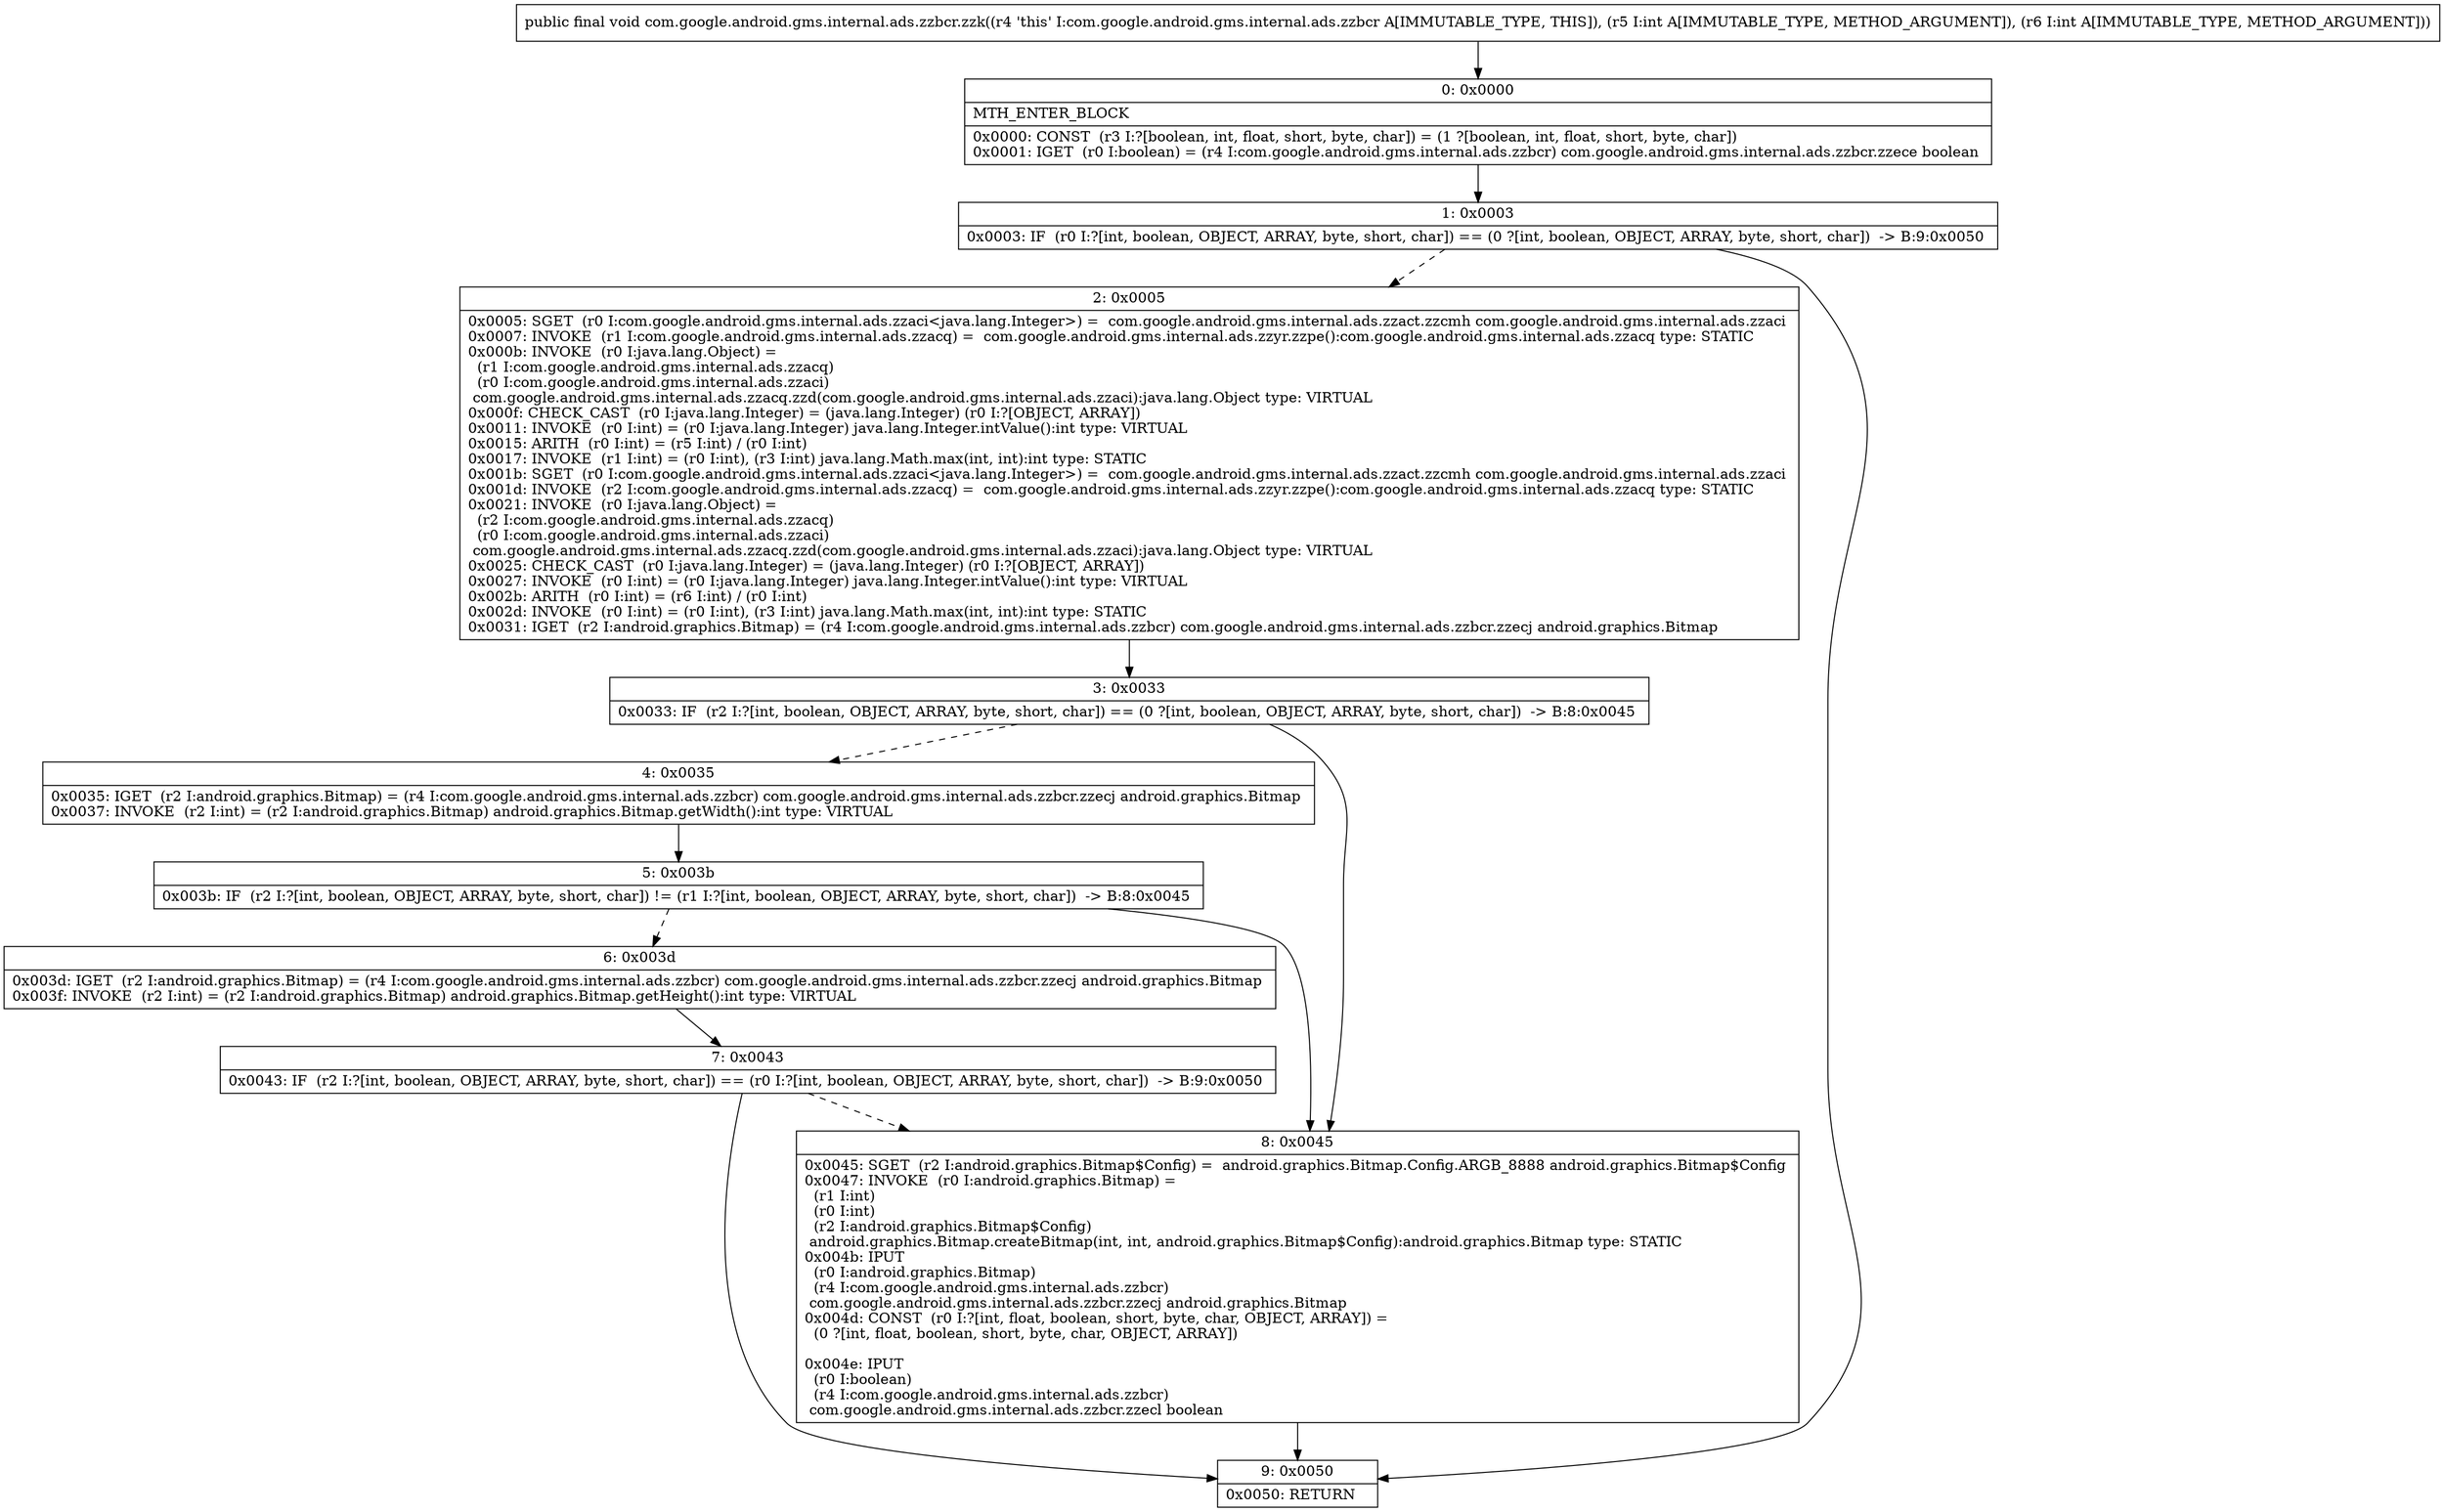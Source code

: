 digraph "CFG forcom.google.android.gms.internal.ads.zzbcr.zzk(II)V" {
Node_0 [shape=record,label="{0\:\ 0x0000|MTH_ENTER_BLOCK\l|0x0000: CONST  (r3 I:?[boolean, int, float, short, byte, char]) = (1 ?[boolean, int, float, short, byte, char]) \l0x0001: IGET  (r0 I:boolean) = (r4 I:com.google.android.gms.internal.ads.zzbcr) com.google.android.gms.internal.ads.zzbcr.zzece boolean \l}"];
Node_1 [shape=record,label="{1\:\ 0x0003|0x0003: IF  (r0 I:?[int, boolean, OBJECT, ARRAY, byte, short, char]) == (0 ?[int, boolean, OBJECT, ARRAY, byte, short, char])  \-\> B:9:0x0050 \l}"];
Node_2 [shape=record,label="{2\:\ 0x0005|0x0005: SGET  (r0 I:com.google.android.gms.internal.ads.zzaci\<java.lang.Integer\>) =  com.google.android.gms.internal.ads.zzact.zzcmh com.google.android.gms.internal.ads.zzaci \l0x0007: INVOKE  (r1 I:com.google.android.gms.internal.ads.zzacq) =  com.google.android.gms.internal.ads.zzyr.zzpe():com.google.android.gms.internal.ads.zzacq type: STATIC \l0x000b: INVOKE  (r0 I:java.lang.Object) = \l  (r1 I:com.google.android.gms.internal.ads.zzacq)\l  (r0 I:com.google.android.gms.internal.ads.zzaci)\l com.google.android.gms.internal.ads.zzacq.zzd(com.google.android.gms.internal.ads.zzaci):java.lang.Object type: VIRTUAL \l0x000f: CHECK_CAST  (r0 I:java.lang.Integer) = (java.lang.Integer) (r0 I:?[OBJECT, ARRAY]) \l0x0011: INVOKE  (r0 I:int) = (r0 I:java.lang.Integer) java.lang.Integer.intValue():int type: VIRTUAL \l0x0015: ARITH  (r0 I:int) = (r5 I:int) \/ (r0 I:int) \l0x0017: INVOKE  (r1 I:int) = (r0 I:int), (r3 I:int) java.lang.Math.max(int, int):int type: STATIC \l0x001b: SGET  (r0 I:com.google.android.gms.internal.ads.zzaci\<java.lang.Integer\>) =  com.google.android.gms.internal.ads.zzact.zzcmh com.google.android.gms.internal.ads.zzaci \l0x001d: INVOKE  (r2 I:com.google.android.gms.internal.ads.zzacq) =  com.google.android.gms.internal.ads.zzyr.zzpe():com.google.android.gms.internal.ads.zzacq type: STATIC \l0x0021: INVOKE  (r0 I:java.lang.Object) = \l  (r2 I:com.google.android.gms.internal.ads.zzacq)\l  (r0 I:com.google.android.gms.internal.ads.zzaci)\l com.google.android.gms.internal.ads.zzacq.zzd(com.google.android.gms.internal.ads.zzaci):java.lang.Object type: VIRTUAL \l0x0025: CHECK_CAST  (r0 I:java.lang.Integer) = (java.lang.Integer) (r0 I:?[OBJECT, ARRAY]) \l0x0027: INVOKE  (r0 I:int) = (r0 I:java.lang.Integer) java.lang.Integer.intValue():int type: VIRTUAL \l0x002b: ARITH  (r0 I:int) = (r6 I:int) \/ (r0 I:int) \l0x002d: INVOKE  (r0 I:int) = (r0 I:int), (r3 I:int) java.lang.Math.max(int, int):int type: STATIC \l0x0031: IGET  (r2 I:android.graphics.Bitmap) = (r4 I:com.google.android.gms.internal.ads.zzbcr) com.google.android.gms.internal.ads.zzbcr.zzecj android.graphics.Bitmap \l}"];
Node_3 [shape=record,label="{3\:\ 0x0033|0x0033: IF  (r2 I:?[int, boolean, OBJECT, ARRAY, byte, short, char]) == (0 ?[int, boolean, OBJECT, ARRAY, byte, short, char])  \-\> B:8:0x0045 \l}"];
Node_4 [shape=record,label="{4\:\ 0x0035|0x0035: IGET  (r2 I:android.graphics.Bitmap) = (r4 I:com.google.android.gms.internal.ads.zzbcr) com.google.android.gms.internal.ads.zzbcr.zzecj android.graphics.Bitmap \l0x0037: INVOKE  (r2 I:int) = (r2 I:android.graphics.Bitmap) android.graphics.Bitmap.getWidth():int type: VIRTUAL \l}"];
Node_5 [shape=record,label="{5\:\ 0x003b|0x003b: IF  (r2 I:?[int, boolean, OBJECT, ARRAY, byte, short, char]) != (r1 I:?[int, boolean, OBJECT, ARRAY, byte, short, char])  \-\> B:8:0x0045 \l}"];
Node_6 [shape=record,label="{6\:\ 0x003d|0x003d: IGET  (r2 I:android.graphics.Bitmap) = (r4 I:com.google.android.gms.internal.ads.zzbcr) com.google.android.gms.internal.ads.zzbcr.zzecj android.graphics.Bitmap \l0x003f: INVOKE  (r2 I:int) = (r2 I:android.graphics.Bitmap) android.graphics.Bitmap.getHeight():int type: VIRTUAL \l}"];
Node_7 [shape=record,label="{7\:\ 0x0043|0x0043: IF  (r2 I:?[int, boolean, OBJECT, ARRAY, byte, short, char]) == (r0 I:?[int, boolean, OBJECT, ARRAY, byte, short, char])  \-\> B:9:0x0050 \l}"];
Node_8 [shape=record,label="{8\:\ 0x0045|0x0045: SGET  (r2 I:android.graphics.Bitmap$Config) =  android.graphics.Bitmap.Config.ARGB_8888 android.graphics.Bitmap$Config \l0x0047: INVOKE  (r0 I:android.graphics.Bitmap) = \l  (r1 I:int)\l  (r0 I:int)\l  (r2 I:android.graphics.Bitmap$Config)\l android.graphics.Bitmap.createBitmap(int, int, android.graphics.Bitmap$Config):android.graphics.Bitmap type: STATIC \l0x004b: IPUT  \l  (r0 I:android.graphics.Bitmap)\l  (r4 I:com.google.android.gms.internal.ads.zzbcr)\l com.google.android.gms.internal.ads.zzbcr.zzecj android.graphics.Bitmap \l0x004d: CONST  (r0 I:?[int, float, boolean, short, byte, char, OBJECT, ARRAY]) = \l  (0 ?[int, float, boolean, short, byte, char, OBJECT, ARRAY])\l \l0x004e: IPUT  \l  (r0 I:boolean)\l  (r4 I:com.google.android.gms.internal.ads.zzbcr)\l com.google.android.gms.internal.ads.zzbcr.zzecl boolean \l}"];
Node_9 [shape=record,label="{9\:\ 0x0050|0x0050: RETURN   \l}"];
MethodNode[shape=record,label="{public final void com.google.android.gms.internal.ads.zzbcr.zzk((r4 'this' I:com.google.android.gms.internal.ads.zzbcr A[IMMUTABLE_TYPE, THIS]), (r5 I:int A[IMMUTABLE_TYPE, METHOD_ARGUMENT]), (r6 I:int A[IMMUTABLE_TYPE, METHOD_ARGUMENT])) }"];
MethodNode -> Node_0;
Node_0 -> Node_1;
Node_1 -> Node_2[style=dashed];
Node_1 -> Node_9;
Node_2 -> Node_3;
Node_3 -> Node_4[style=dashed];
Node_3 -> Node_8;
Node_4 -> Node_5;
Node_5 -> Node_6[style=dashed];
Node_5 -> Node_8;
Node_6 -> Node_7;
Node_7 -> Node_8[style=dashed];
Node_7 -> Node_9;
Node_8 -> Node_9;
}

